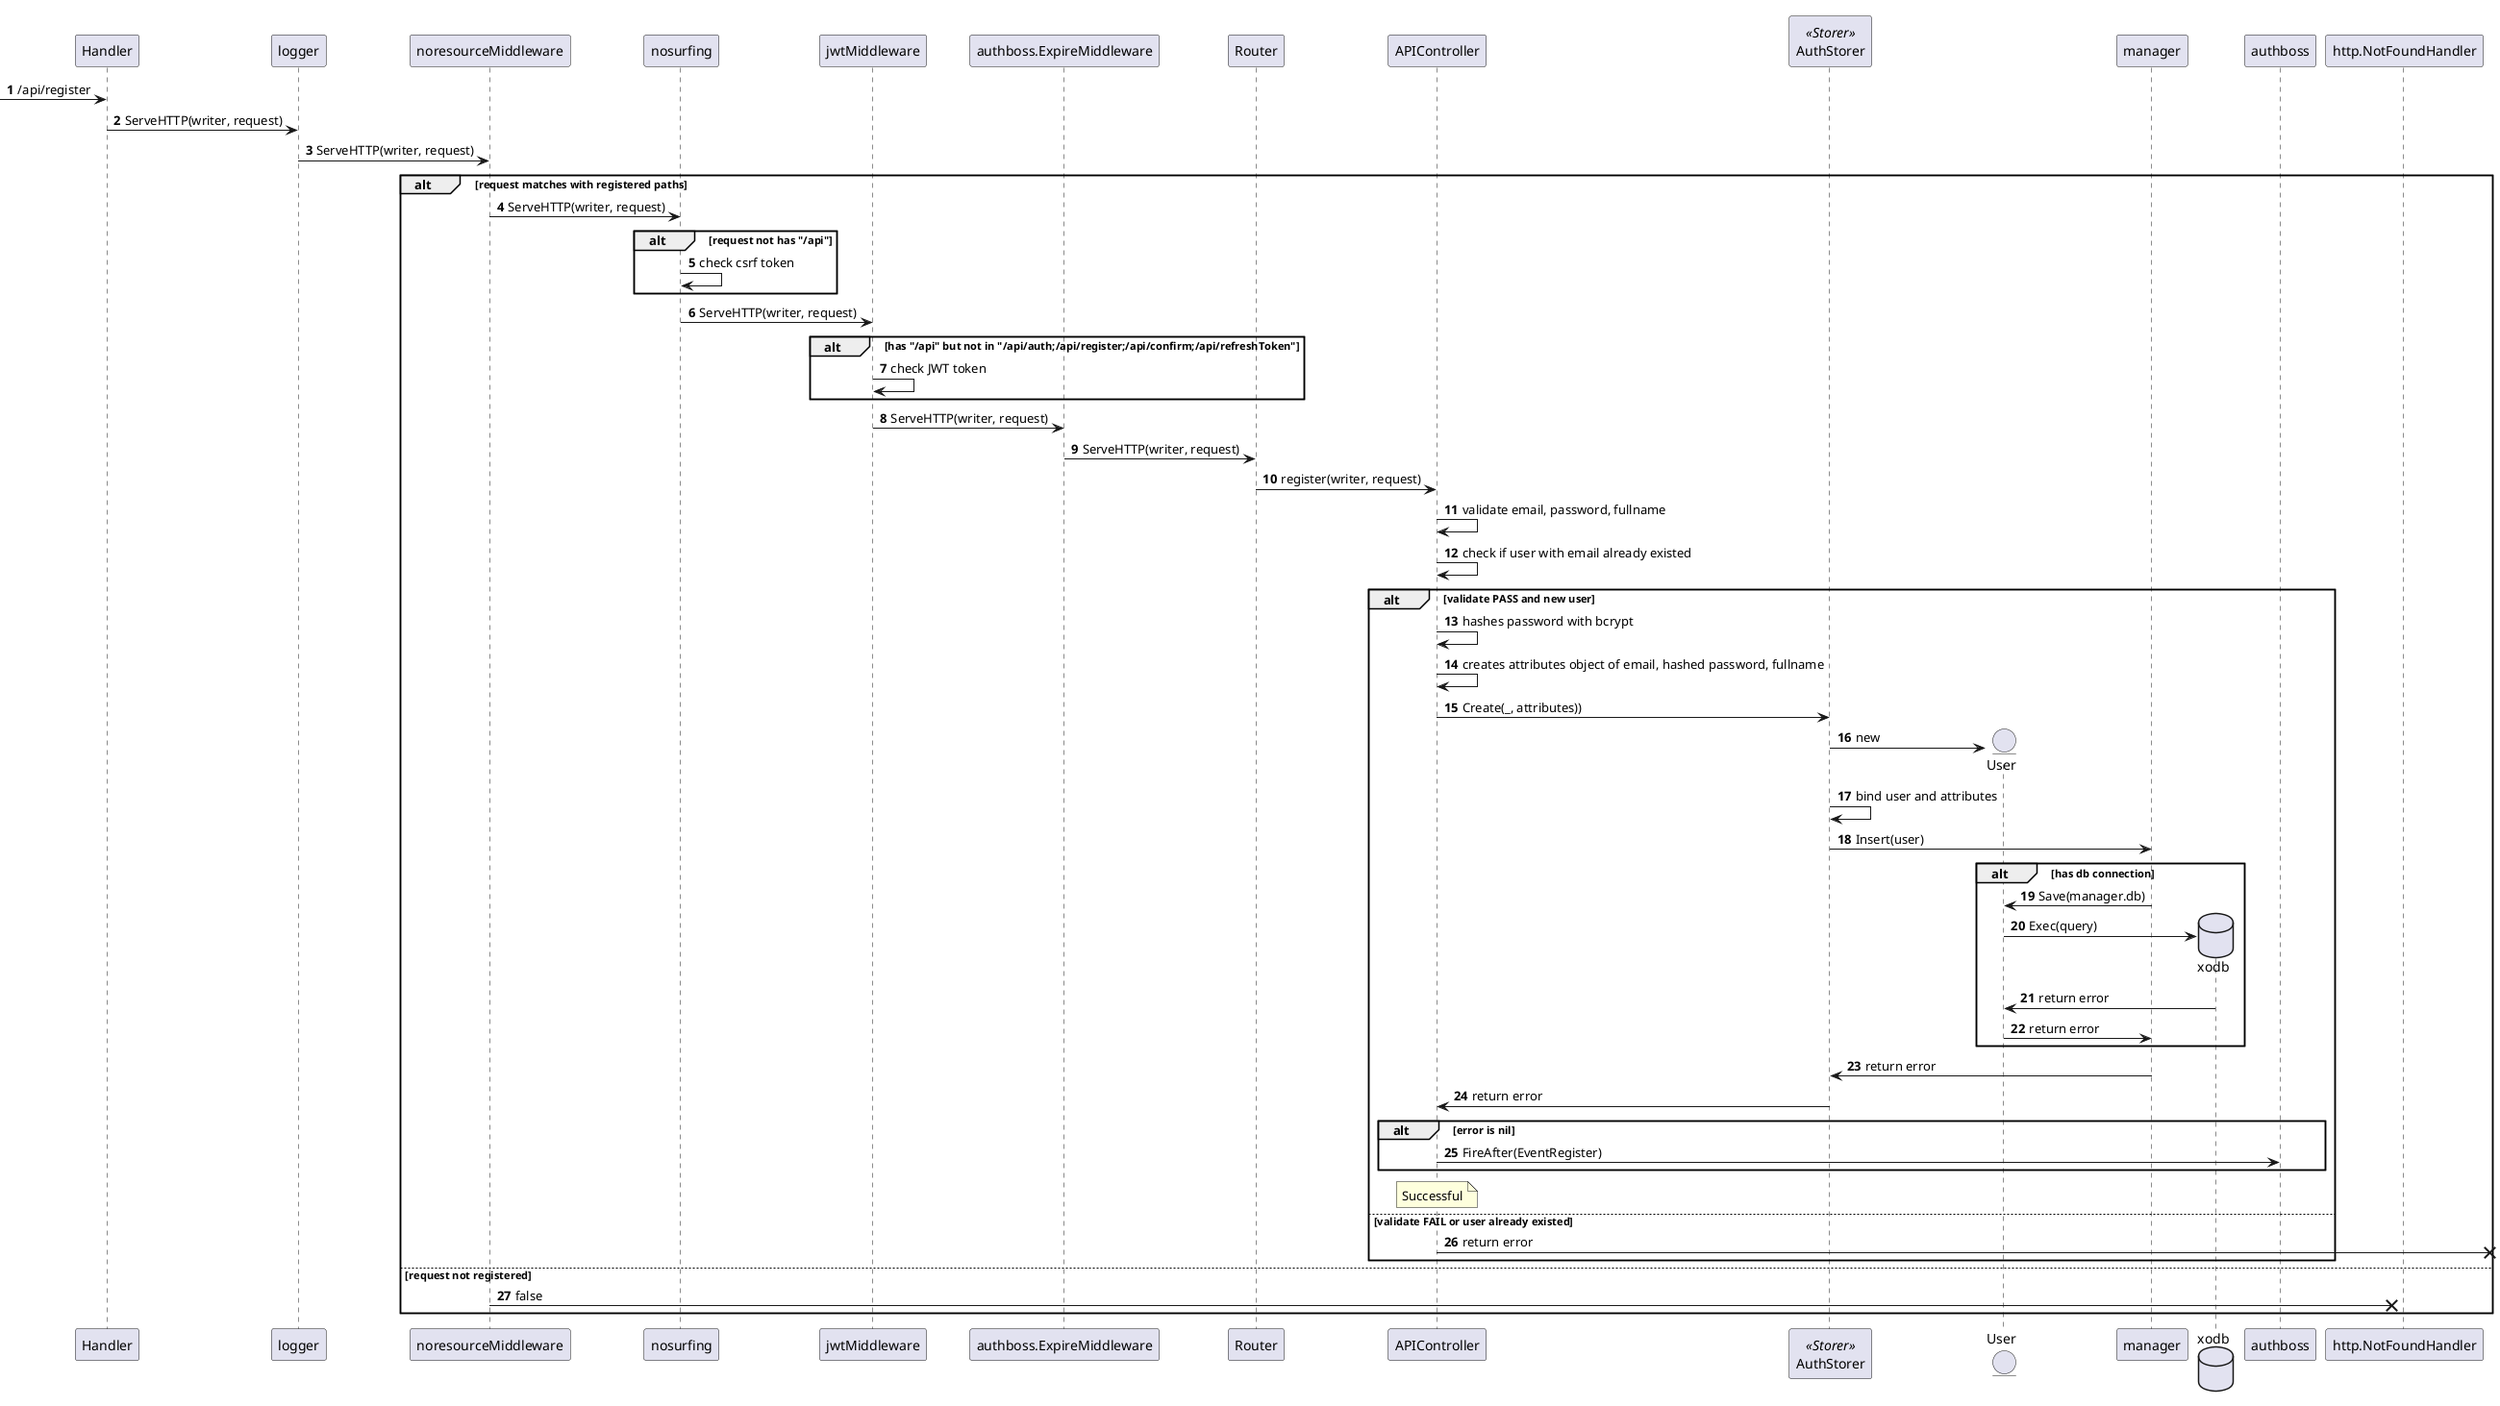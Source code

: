 @startuml
autonumber

[-> Handler : /api/register
Handler -> logger : ServeHTTP(writer, request)
logger -> noresourceMiddleware : ServeHTTP(writer, request)
alt request matches with registered paths
	noresourceMiddleware -> nosurfing : ServeHTTP(writer, request)

	alt request not has "/api"
		nosurfing -> nosurfing : check csrf token
	end
	
	nosurfing -> jwtMiddleware : ServeHTTP(writer, request)
	alt has "/api" but not in "/api/auth;/api/register;/api/confirm;/api/refreshToken"
		jwtMiddleware -> jwtMiddleware : check JWT token
	end

	jwtMiddleware -> authboss.ExpireMiddleware : ServeHTTP(writer, request)
	authboss.ExpireMiddleware -> Router : ServeHTTP(writer, request)
	Router -> APIController : register(writer, request)
	APIController -> APIController : validate email, password, fullname
	APIController -> APIController : check if user with email already existed
	alt validate PASS and new user
		APIController -> APIController : hashes password with bcrypt
		APIController -> APIController : creates attributes object of email, hashed password, fullname

		participant AuthStorer << Storer >>
		APIController -> AuthStorer : Create(_, attributes))
		
		create entity User
		AuthStorer -> User : new
		AuthStorer -> AuthStorer : bind user and attributes
		AuthStorer -> manager : Insert(user)
		alt has db connection
			manager -> User : Save(manager.db)
			
			create database xodb
			User -> xodb : Exec(query)
			User <- xodb : return error

			manager <- User : return error
		end
		AuthStorer <- manager : return error

		APIController <- AuthStorer : return error

		alt error is nil
			APIController -> authboss : FireAfter(EventRegister)
		end

		note over APIController
			Successful
		end note
	else validate FAIL or user already existed
		APIController ->x] : return error
	end

else request not registered
	noresourceMiddleware ->x http.NotFoundHandler : false
end

@enduml

